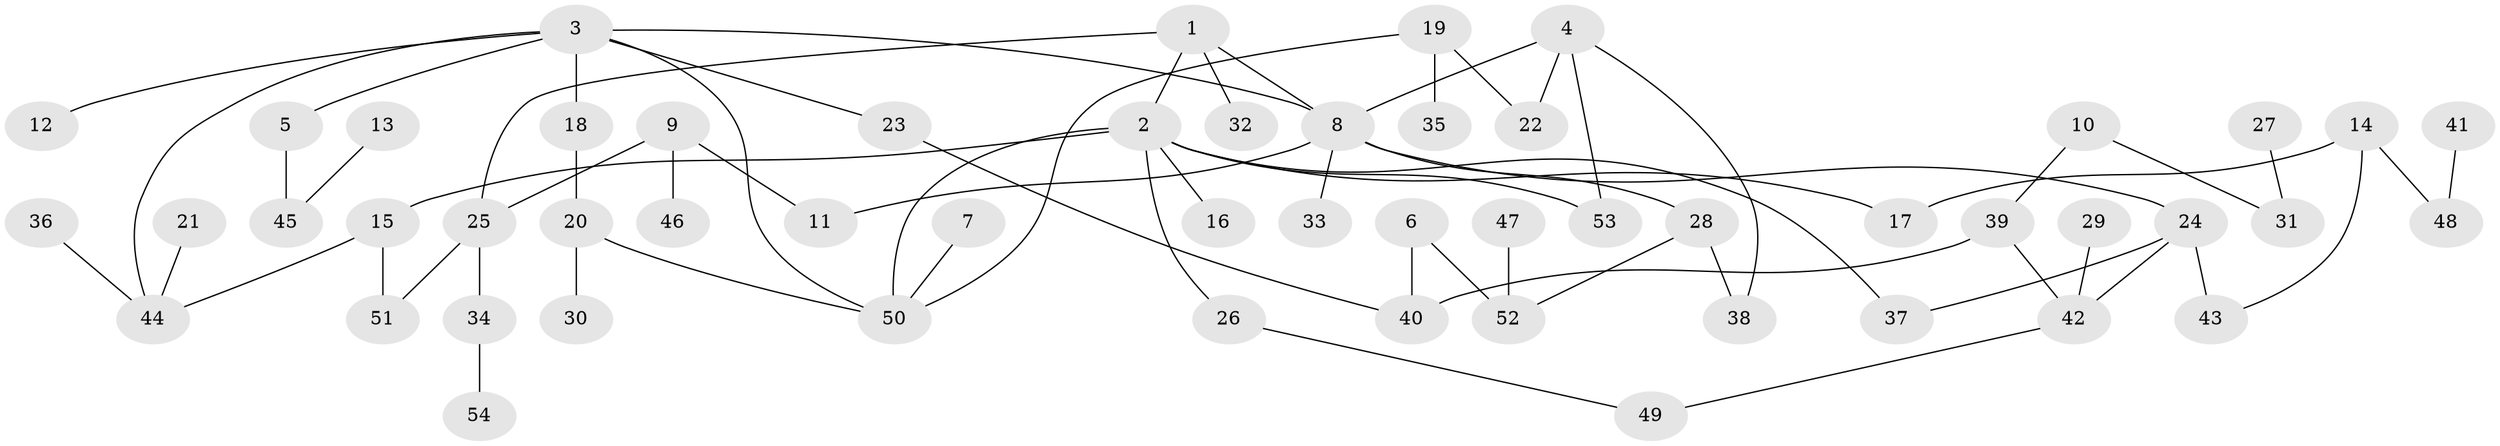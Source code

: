 // original degree distribution, {7: 0.009259259259259259, 5: 0.027777777777777776, 1: 0.4166666666666667, 3: 0.1388888888888889, 2: 0.26851851851851855, 8: 0.009259259259259259, 6: 0.027777777777777776, 4: 0.10185185185185185}
// Generated by graph-tools (version 1.1) at 2025/01/03/09/25 03:01:06]
// undirected, 54 vertices, 66 edges
graph export_dot {
graph [start="1"]
  node [color=gray90,style=filled];
  1;
  2;
  3;
  4;
  5;
  6;
  7;
  8;
  9;
  10;
  11;
  12;
  13;
  14;
  15;
  16;
  17;
  18;
  19;
  20;
  21;
  22;
  23;
  24;
  25;
  26;
  27;
  28;
  29;
  30;
  31;
  32;
  33;
  34;
  35;
  36;
  37;
  38;
  39;
  40;
  41;
  42;
  43;
  44;
  45;
  46;
  47;
  48;
  49;
  50;
  51;
  52;
  53;
  54;
  1 -- 2 [weight=1.0];
  1 -- 8 [weight=1.0];
  1 -- 25 [weight=1.0];
  1 -- 32 [weight=1.0];
  2 -- 15 [weight=1.0];
  2 -- 16 [weight=1.0];
  2 -- 17 [weight=1.0];
  2 -- 26 [weight=1.0];
  2 -- 37 [weight=1.0];
  2 -- 50 [weight=1.0];
  2 -- 53 [weight=1.0];
  3 -- 5 [weight=1.0];
  3 -- 8 [weight=1.0];
  3 -- 12 [weight=1.0];
  3 -- 18 [weight=1.0];
  3 -- 23 [weight=1.0];
  3 -- 44 [weight=1.0];
  3 -- 50 [weight=1.0];
  4 -- 8 [weight=1.0];
  4 -- 22 [weight=1.0];
  4 -- 38 [weight=1.0];
  4 -- 53 [weight=1.0];
  5 -- 45 [weight=1.0];
  6 -- 40 [weight=1.0];
  6 -- 52 [weight=1.0];
  7 -- 50 [weight=1.0];
  8 -- 11 [weight=1.0];
  8 -- 24 [weight=1.0];
  8 -- 28 [weight=1.0];
  8 -- 33 [weight=1.0];
  9 -- 11 [weight=1.0];
  9 -- 25 [weight=1.0];
  9 -- 46 [weight=1.0];
  10 -- 31 [weight=1.0];
  10 -- 39 [weight=1.0];
  13 -- 45 [weight=1.0];
  14 -- 17 [weight=1.0];
  14 -- 43 [weight=1.0];
  14 -- 48 [weight=1.0];
  15 -- 44 [weight=1.0];
  15 -- 51 [weight=1.0];
  18 -- 20 [weight=1.0];
  19 -- 22 [weight=1.0];
  19 -- 35 [weight=1.0];
  19 -- 50 [weight=1.0];
  20 -- 30 [weight=1.0];
  20 -- 50 [weight=1.0];
  21 -- 44 [weight=1.0];
  23 -- 40 [weight=1.0];
  24 -- 37 [weight=1.0];
  24 -- 42 [weight=1.0];
  24 -- 43 [weight=1.0];
  25 -- 34 [weight=1.0];
  25 -- 51 [weight=1.0];
  26 -- 49 [weight=1.0];
  27 -- 31 [weight=1.0];
  28 -- 38 [weight=1.0];
  28 -- 52 [weight=1.0];
  29 -- 42 [weight=1.0];
  34 -- 54 [weight=1.0];
  36 -- 44 [weight=1.0];
  39 -- 40 [weight=1.0];
  39 -- 42 [weight=1.0];
  41 -- 48 [weight=1.0];
  42 -- 49 [weight=1.0];
  47 -- 52 [weight=1.0];
}
